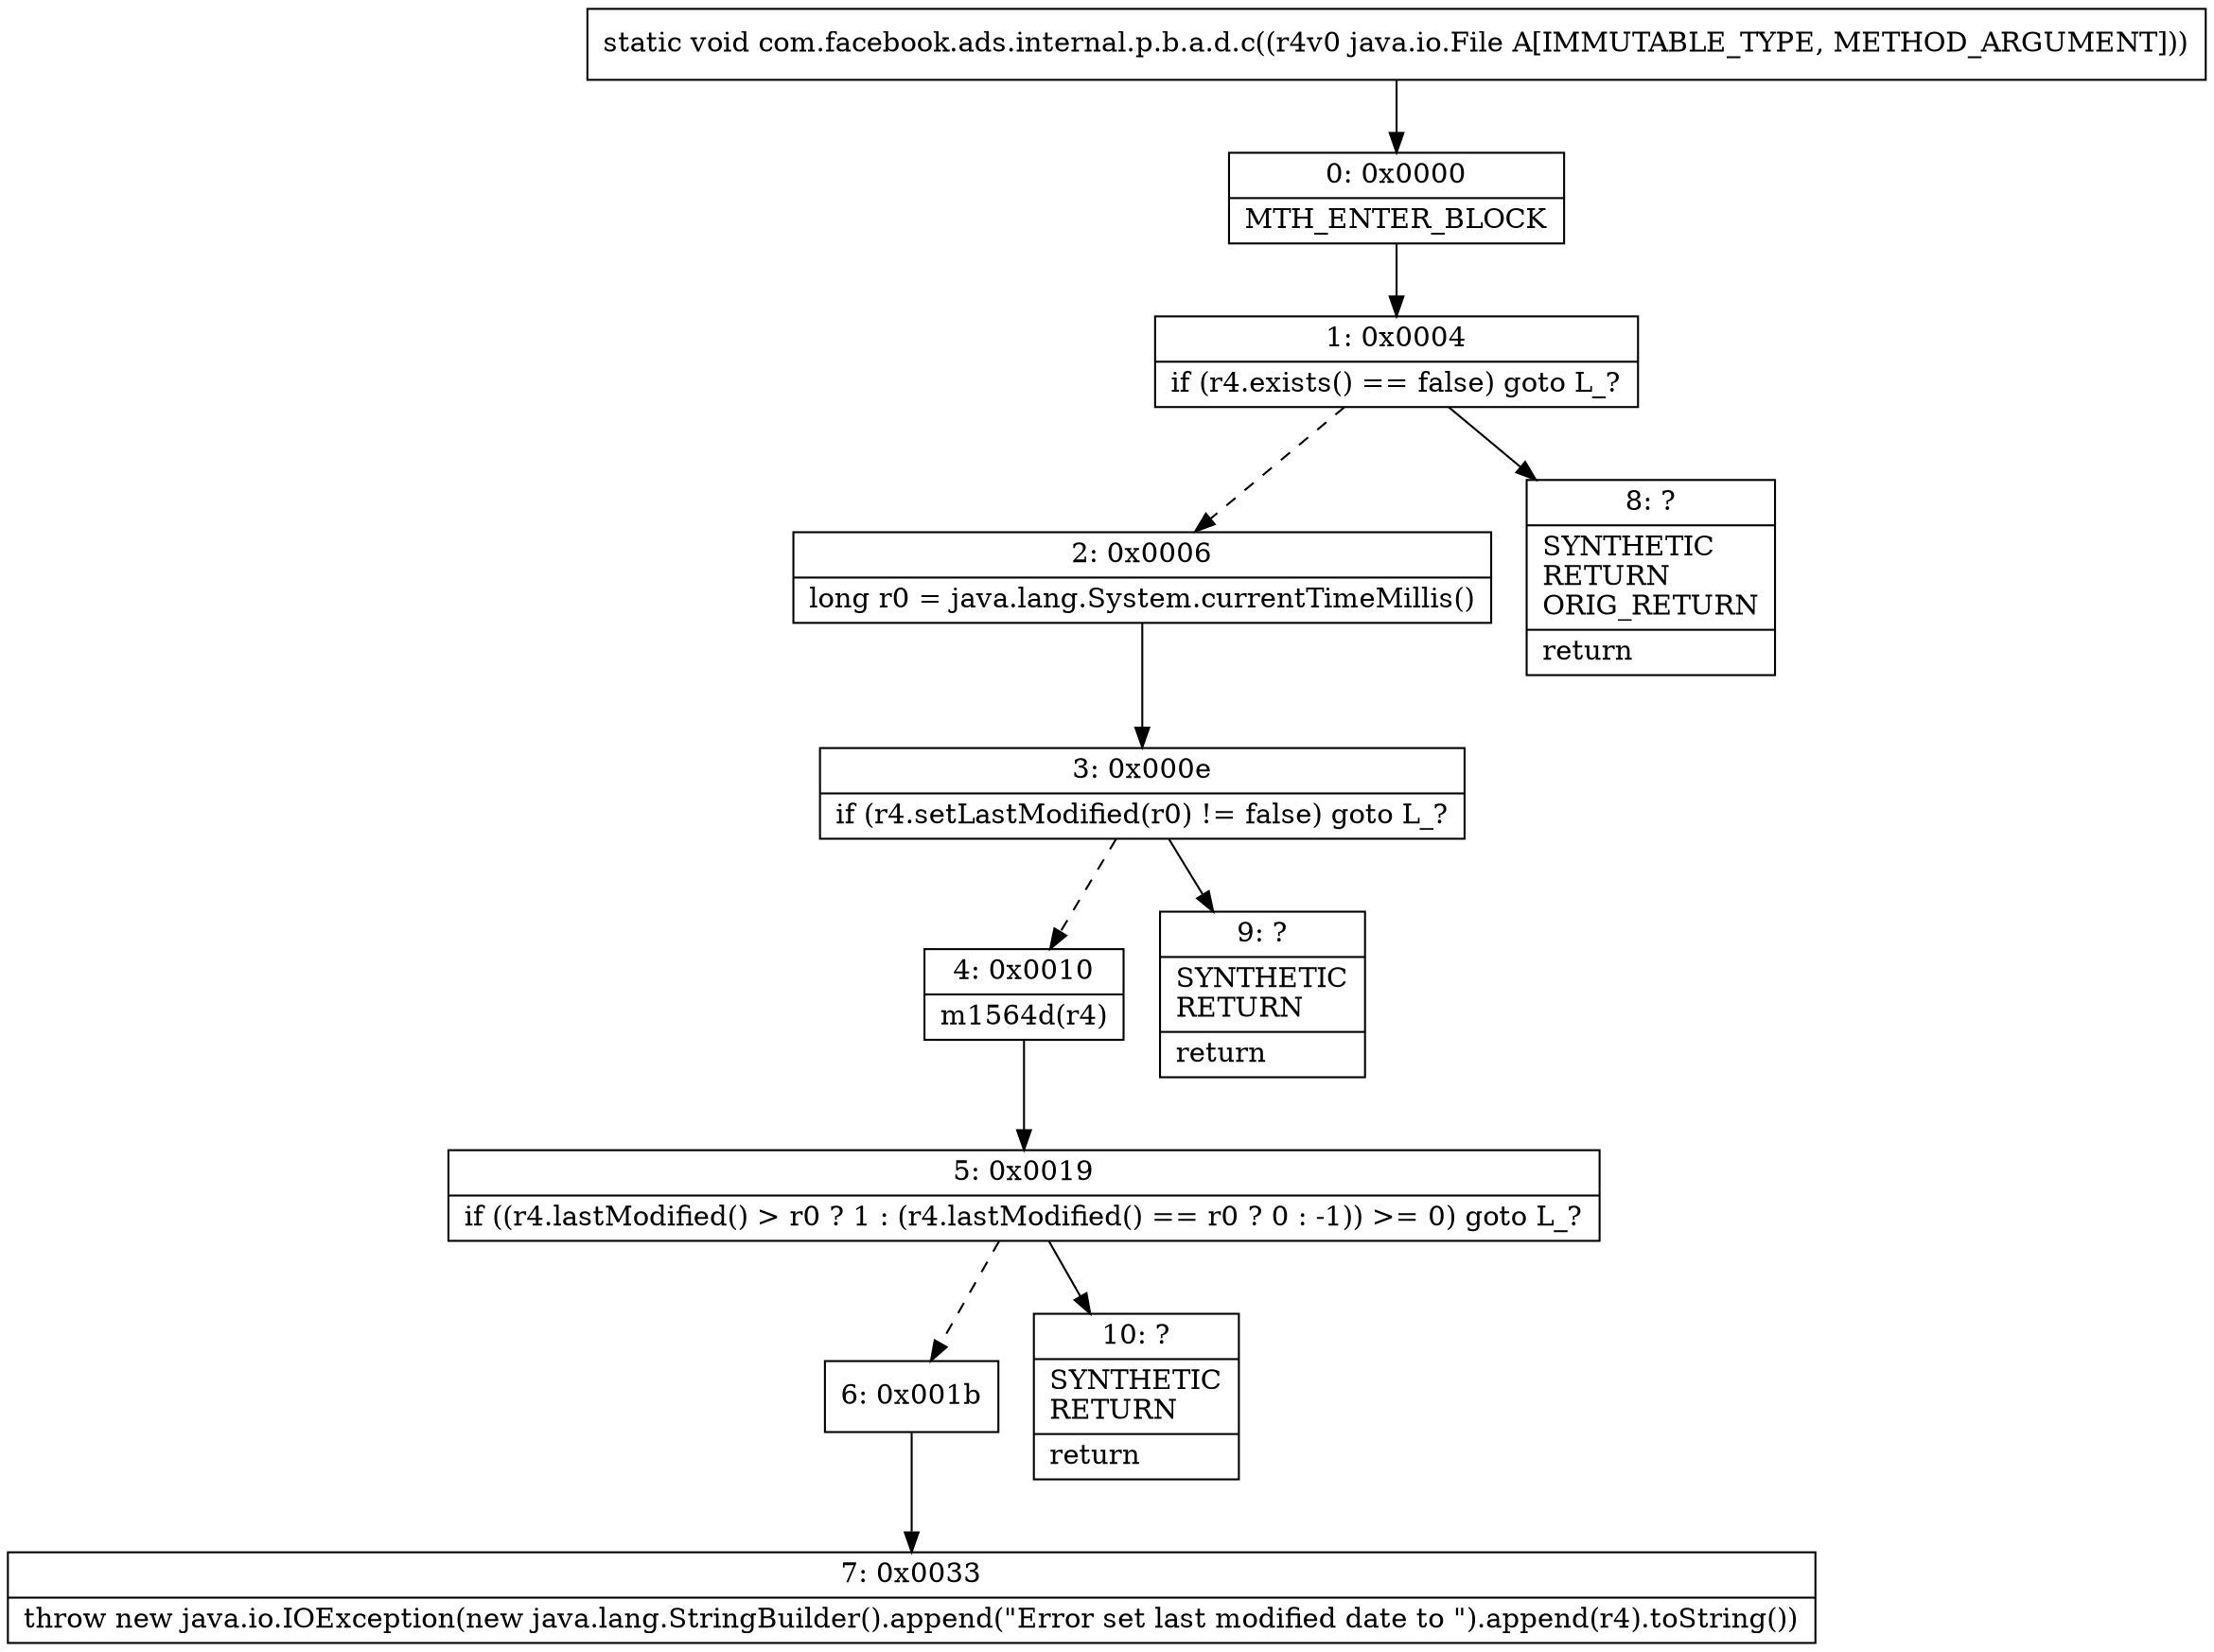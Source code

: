 digraph "CFG forcom.facebook.ads.internal.p.b.a.d.c(Ljava\/io\/File;)V" {
Node_0 [shape=record,label="{0\:\ 0x0000|MTH_ENTER_BLOCK\l}"];
Node_1 [shape=record,label="{1\:\ 0x0004|if (r4.exists() == false) goto L_?\l}"];
Node_2 [shape=record,label="{2\:\ 0x0006|long r0 = java.lang.System.currentTimeMillis()\l}"];
Node_3 [shape=record,label="{3\:\ 0x000e|if (r4.setLastModified(r0) != false) goto L_?\l}"];
Node_4 [shape=record,label="{4\:\ 0x0010|m1564d(r4)\l}"];
Node_5 [shape=record,label="{5\:\ 0x0019|if ((r4.lastModified() \> r0 ? 1 : (r4.lastModified() == r0 ? 0 : \-1)) \>= 0) goto L_?\l}"];
Node_6 [shape=record,label="{6\:\ 0x001b}"];
Node_7 [shape=record,label="{7\:\ 0x0033|throw new java.io.IOException(new java.lang.StringBuilder().append(\"Error set last modified date to \").append(r4).toString())\l}"];
Node_8 [shape=record,label="{8\:\ ?|SYNTHETIC\lRETURN\lORIG_RETURN\l|return\l}"];
Node_9 [shape=record,label="{9\:\ ?|SYNTHETIC\lRETURN\l|return\l}"];
Node_10 [shape=record,label="{10\:\ ?|SYNTHETIC\lRETURN\l|return\l}"];
MethodNode[shape=record,label="{static void com.facebook.ads.internal.p.b.a.d.c((r4v0 java.io.File A[IMMUTABLE_TYPE, METHOD_ARGUMENT])) }"];
MethodNode -> Node_0;
Node_0 -> Node_1;
Node_1 -> Node_2[style=dashed];
Node_1 -> Node_8;
Node_2 -> Node_3;
Node_3 -> Node_4[style=dashed];
Node_3 -> Node_9;
Node_4 -> Node_5;
Node_5 -> Node_6[style=dashed];
Node_5 -> Node_10;
Node_6 -> Node_7;
}

